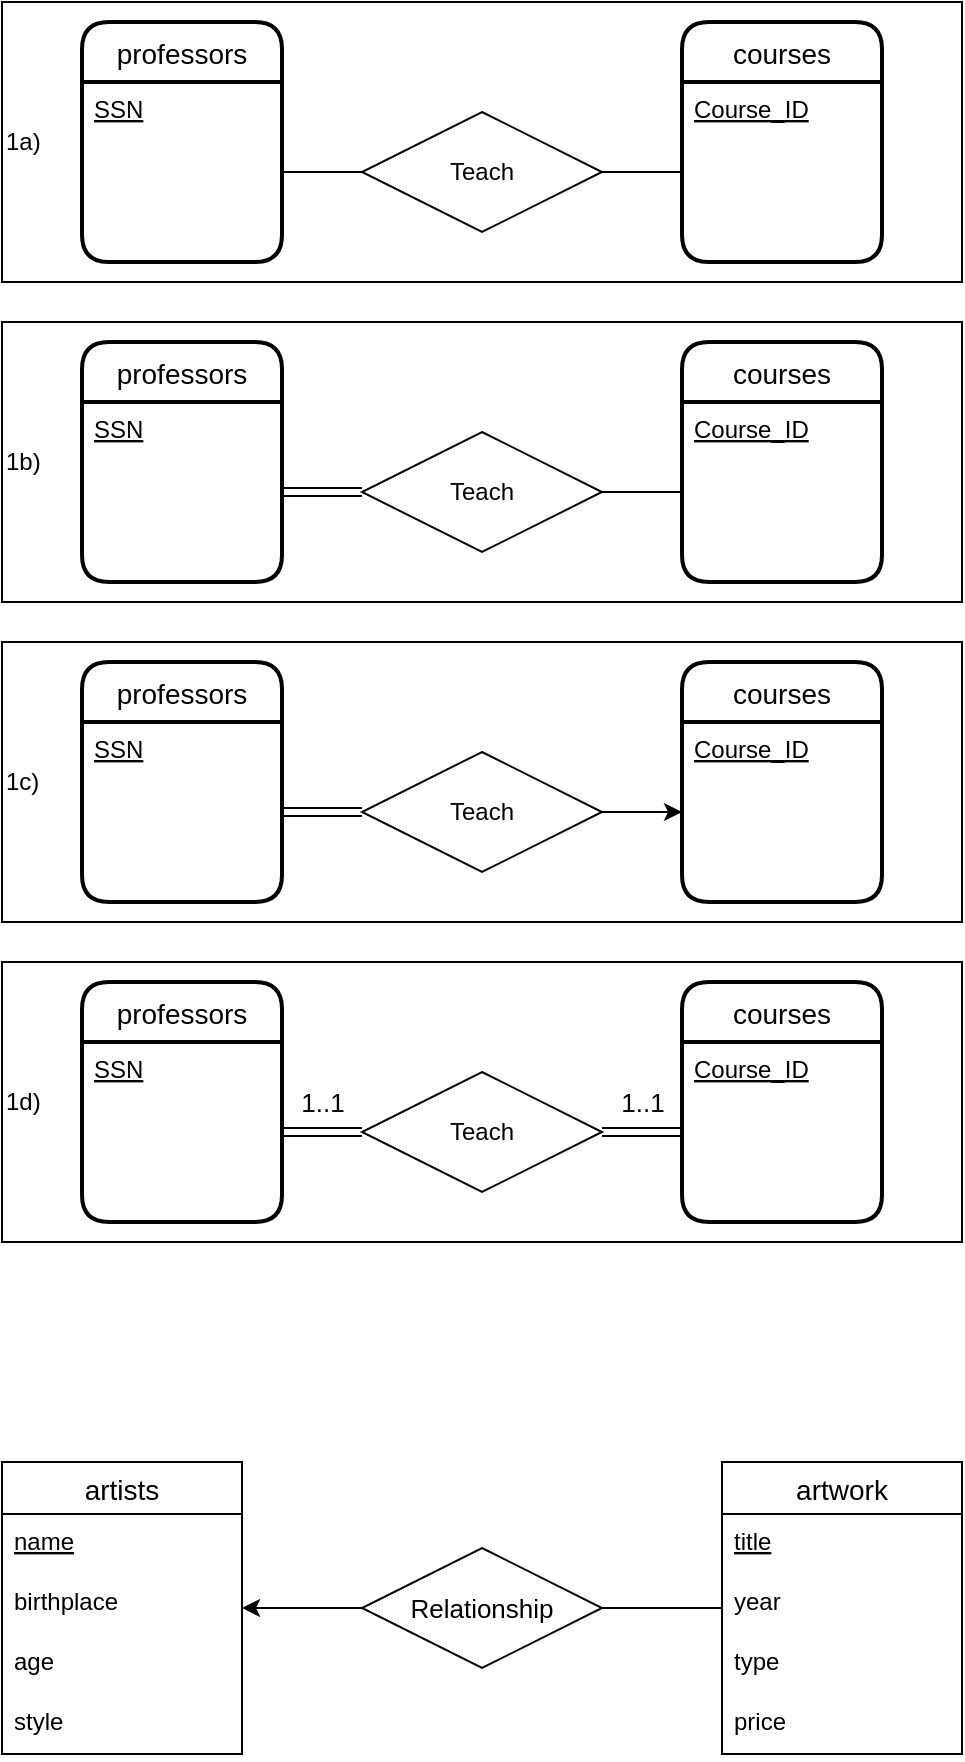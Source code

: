 <mxfile version="17.1.3" type="github">
  <diagram id="fFNyH6TRn0v8eZ1Dh6Cj" name="Page-1">
    <mxGraphModel dx="982" dy="539" grid="1" gridSize="10" guides="1" tooltips="1" connect="1" arrows="1" fold="1" page="1" pageScale="1" pageWidth="850" pageHeight="1100" math="0" shadow="0">
      <root>
        <mxCell id="0" />
        <mxCell id="1" parent="0" />
        <mxCell id="475nKgrvsCNZBqdeuxdX-16" value="&lt;div align=&quot;left&quot;&gt;1a)&lt;/div&gt;" style="rounded=0;whiteSpace=wrap;html=1;fillColor=none;align=left;" vertex="1" parent="1">
          <mxGeometry x="200" y="390" width="480" height="140" as="geometry" />
        </mxCell>
        <mxCell id="475nKgrvsCNZBqdeuxdX-17" value="&lt;div align=&quot;left&quot;&gt;1b)&lt;/div&gt;" style="rounded=0;whiteSpace=wrap;html=1;fillColor=none;align=left;" vertex="1" parent="1">
          <mxGeometry x="200" y="550" width="480" height="140" as="geometry" />
        </mxCell>
        <mxCell id="475nKgrvsCNZBqdeuxdX-1" value="professors" style="swimlane;childLayout=stackLayout;horizontal=1;startSize=30;horizontalStack=0;rounded=1;fontSize=14;fontStyle=0;strokeWidth=2;resizeParent=0;resizeLast=1;shadow=0;dashed=0;align=center;" vertex="1" parent="1">
          <mxGeometry x="240" y="400" width="100" height="120" as="geometry" />
        </mxCell>
        <mxCell id="475nKgrvsCNZBqdeuxdX-2" value="SSN" style="align=left;strokeColor=none;fillColor=none;spacingLeft=4;fontSize=12;verticalAlign=top;resizable=0;rotatable=0;part=1;fontStyle=4" vertex="1" parent="475nKgrvsCNZBqdeuxdX-1">
          <mxGeometry y="30" width="100" height="90" as="geometry" />
        </mxCell>
        <mxCell id="475nKgrvsCNZBqdeuxdX-3" value="courses" style="swimlane;childLayout=stackLayout;horizontal=1;startSize=30;horizontalStack=0;rounded=1;fontSize=14;fontStyle=0;strokeWidth=2;resizeParent=0;resizeLast=1;shadow=0;dashed=0;align=center;" vertex="1" parent="1">
          <mxGeometry x="540" y="400" width="100" height="120" as="geometry" />
        </mxCell>
        <mxCell id="475nKgrvsCNZBqdeuxdX-4" value="Course_ID" style="align=left;strokeColor=none;fillColor=none;spacingLeft=4;fontSize=12;verticalAlign=top;resizable=0;rotatable=0;part=1;fontStyle=4" vertex="1" parent="475nKgrvsCNZBqdeuxdX-3">
          <mxGeometry y="30" width="100" height="90" as="geometry" />
        </mxCell>
        <mxCell id="475nKgrvsCNZBqdeuxdX-5" value="Teach" style="shape=rhombus;perimeter=rhombusPerimeter;whiteSpace=wrap;html=1;align=center;" vertex="1" parent="1">
          <mxGeometry x="380" y="445" width="120" height="60" as="geometry" />
        </mxCell>
        <mxCell id="475nKgrvsCNZBqdeuxdX-7" style="edgeStyle=orthogonalEdgeStyle;rounded=0;orthogonalLoop=1;jettySize=auto;html=1;endArrow=none;endFill=0;" edge="1" parent="1" source="475nKgrvsCNZBqdeuxdX-2" target="475nKgrvsCNZBqdeuxdX-5">
          <mxGeometry relative="1" as="geometry" />
        </mxCell>
        <mxCell id="475nKgrvsCNZBqdeuxdX-8" style="edgeStyle=orthogonalEdgeStyle;rounded=0;orthogonalLoop=1;jettySize=auto;html=1;entryX=1;entryY=0.5;entryDx=0;entryDy=0;endArrow=none;endFill=0;" edge="1" parent="1" source="475nKgrvsCNZBqdeuxdX-4" target="475nKgrvsCNZBqdeuxdX-5">
          <mxGeometry relative="1" as="geometry" />
        </mxCell>
        <mxCell id="475nKgrvsCNZBqdeuxdX-9" value="professors" style="swimlane;childLayout=stackLayout;horizontal=1;startSize=30;horizontalStack=0;rounded=1;fontSize=14;fontStyle=0;strokeWidth=2;resizeParent=0;resizeLast=1;shadow=0;dashed=0;align=center;" vertex="1" parent="1">
          <mxGeometry x="240" y="560" width="100" height="120" as="geometry" />
        </mxCell>
        <mxCell id="475nKgrvsCNZBqdeuxdX-10" value="SSN" style="align=left;strokeColor=none;fillColor=none;spacingLeft=4;fontSize=12;verticalAlign=top;resizable=0;rotatable=0;part=1;fontStyle=4" vertex="1" parent="475nKgrvsCNZBqdeuxdX-9">
          <mxGeometry y="30" width="100" height="90" as="geometry" />
        </mxCell>
        <mxCell id="475nKgrvsCNZBqdeuxdX-11" value="courses" style="swimlane;childLayout=stackLayout;horizontal=1;startSize=30;horizontalStack=0;rounded=1;fontSize=14;fontStyle=0;strokeWidth=2;resizeParent=0;resizeLast=1;shadow=0;dashed=0;align=center;" vertex="1" parent="1">
          <mxGeometry x="540" y="560" width="100" height="120" as="geometry" />
        </mxCell>
        <mxCell id="475nKgrvsCNZBqdeuxdX-12" value="Course_ID" style="align=left;strokeColor=none;fillColor=none;spacingLeft=4;fontSize=12;verticalAlign=top;resizable=0;rotatable=0;part=1;fontStyle=4" vertex="1" parent="475nKgrvsCNZBqdeuxdX-11">
          <mxGeometry y="30" width="100" height="90" as="geometry" />
        </mxCell>
        <mxCell id="475nKgrvsCNZBqdeuxdX-13" value="Teach" style="shape=rhombus;perimeter=rhombusPerimeter;whiteSpace=wrap;html=1;align=center;" vertex="1" parent="1">
          <mxGeometry x="380" y="605" width="120" height="60" as="geometry" />
        </mxCell>
        <mxCell id="475nKgrvsCNZBqdeuxdX-14" style="edgeStyle=orthogonalEdgeStyle;rounded=0;orthogonalLoop=1;jettySize=auto;html=1;endArrow=none;endFill=0;shape=link;" edge="1" parent="1" source="475nKgrvsCNZBqdeuxdX-10" target="475nKgrvsCNZBqdeuxdX-13">
          <mxGeometry relative="1" as="geometry" />
        </mxCell>
        <mxCell id="475nKgrvsCNZBqdeuxdX-15" style="edgeStyle=orthogonalEdgeStyle;rounded=0;orthogonalLoop=1;jettySize=auto;html=1;entryX=1;entryY=0.5;entryDx=0;entryDy=0;endArrow=none;endFill=0;" edge="1" parent="1" source="475nKgrvsCNZBqdeuxdX-12" target="475nKgrvsCNZBqdeuxdX-13">
          <mxGeometry relative="1" as="geometry" />
        </mxCell>
        <mxCell id="475nKgrvsCNZBqdeuxdX-18" value="&lt;div align=&quot;left&quot;&gt;1c)&lt;/div&gt;" style="rounded=0;whiteSpace=wrap;html=1;fillColor=none;align=left;" vertex="1" parent="1">
          <mxGeometry x="200" y="710" width="480" height="140" as="geometry" />
        </mxCell>
        <mxCell id="475nKgrvsCNZBqdeuxdX-19" value="professors" style="swimlane;childLayout=stackLayout;horizontal=1;startSize=30;horizontalStack=0;rounded=1;fontSize=14;fontStyle=0;strokeWidth=2;resizeParent=0;resizeLast=1;shadow=0;dashed=0;align=center;" vertex="1" parent="1">
          <mxGeometry x="240" y="720" width="100" height="120" as="geometry" />
        </mxCell>
        <mxCell id="475nKgrvsCNZBqdeuxdX-20" value="SSN" style="align=left;strokeColor=none;fillColor=none;spacingLeft=4;fontSize=12;verticalAlign=top;resizable=0;rotatable=0;part=1;fontStyle=4" vertex="1" parent="475nKgrvsCNZBqdeuxdX-19">
          <mxGeometry y="30" width="100" height="90" as="geometry" />
        </mxCell>
        <mxCell id="475nKgrvsCNZBqdeuxdX-21" value="courses" style="swimlane;childLayout=stackLayout;horizontal=1;startSize=30;horizontalStack=0;rounded=1;fontSize=14;fontStyle=0;strokeWidth=2;resizeParent=0;resizeLast=1;shadow=0;dashed=0;align=center;" vertex="1" parent="1">
          <mxGeometry x="540" y="720" width="100" height="120" as="geometry" />
        </mxCell>
        <mxCell id="475nKgrvsCNZBqdeuxdX-22" value="Course_ID" style="align=left;strokeColor=none;fillColor=none;spacingLeft=4;fontSize=12;verticalAlign=top;resizable=0;rotatable=0;part=1;fontStyle=4" vertex="1" parent="475nKgrvsCNZBqdeuxdX-21">
          <mxGeometry y="30" width="100" height="90" as="geometry" />
        </mxCell>
        <mxCell id="475nKgrvsCNZBqdeuxdX-23" value="Teach" style="shape=rhombus;perimeter=rhombusPerimeter;whiteSpace=wrap;html=1;align=center;" vertex="1" parent="1">
          <mxGeometry x="380" y="765" width="120" height="60" as="geometry" />
        </mxCell>
        <mxCell id="475nKgrvsCNZBqdeuxdX-24" style="edgeStyle=orthogonalEdgeStyle;rounded=0;orthogonalLoop=1;jettySize=auto;html=1;endArrow=none;endFill=0;shape=link;" edge="1" parent="1" source="475nKgrvsCNZBqdeuxdX-20" target="475nKgrvsCNZBqdeuxdX-23">
          <mxGeometry relative="1" as="geometry" />
        </mxCell>
        <mxCell id="475nKgrvsCNZBqdeuxdX-25" style="edgeStyle=orthogonalEdgeStyle;rounded=0;orthogonalLoop=1;jettySize=auto;html=1;entryX=1;entryY=0.5;entryDx=0;entryDy=0;endArrow=none;endFill=0;startArrow=classic;startFill=1;" edge="1" parent="1" source="475nKgrvsCNZBqdeuxdX-22" target="475nKgrvsCNZBqdeuxdX-23">
          <mxGeometry relative="1" as="geometry" />
        </mxCell>
        <mxCell id="475nKgrvsCNZBqdeuxdX-26" value="&lt;div align=&quot;left&quot;&gt;1d)&lt;/div&gt;" style="rounded=0;whiteSpace=wrap;html=1;fillColor=none;align=left;" vertex="1" parent="1">
          <mxGeometry x="200" y="870" width="480" height="140" as="geometry" />
        </mxCell>
        <mxCell id="475nKgrvsCNZBqdeuxdX-27" value="professors" style="swimlane;childLayout=stackLayout;horizontal=1;startSize=30;horizontalStack=0;rounded=1;fontSize=14;fontStyle=0;strokeWidth=2;resizeParent=0;resizeLast=1;shadow=0;dashed=0;align=center;" vertex="1" parent="1">
          <mxGeometry x="240" y="880" width="100" height="120" as="geometry" />
        </mxCell>
        <mxCell id="475nKgrvsCNZBqdeuxdX-28" value="SSN" style="align=left;strokeColor=none;fillColor=none;spacingLeft=4;fontSize=12;verticalAlign=top;resizable=0;rotatable=0;part=1;fontStyle=4" vertex="1" parent="475nKgrvsCNZBqdeuxdX-27">
          <mxGeometry y="30" width="100" height="90" as="geometry" />
        </mxCell>
        <mxCell id="475nKgrvsCNZBqdeuxdX-29" value="courses" style="swimlane;childLayout=stackLayout;horizontal=1;startSize=30;horizontalStack=0;rounded=1;fontSize=14;fontStyle=0;strokeWidth=2;resizeParent=0;resizeLast=1;shadow=0;dashed=0;align=center;" vertex="1" parent="1">
          <mxGeometry x="540" y="880" width="100" height="120" as="geometry" />
        </mxCell>
        <mxCell id="475nKgrvsCNZBqdeuxdX-30" value="Course_ID" style="align=left;strokeColor=none;fillColor=none;spacingLeft=4;fontSize=12;verticalAlign=top;resizable=0;rotatable=0;part=1;fontStyle=4" vertex="1" parent="475nKgrvsCNZBqdeuxdX-29">
          <mxGeometry y="30" width="100" height="90" as="geometry" />
        </mxCell>
        <mxCell id="475nKgrvsCNZBqdeuxdX-31" value="Teach" style="shape=rhombus;perimeter=rhombusPerimeter;whiteSpace=wrap;html=1;align=center;" vertex="1" parent="1">
          <mxGeometry x="380" y="925" width="120" height="60" as="geometry" />
        </mxCell>
        <mxCell id="475nKgrvsCNZBqdeuxdX-32" style="edgeStyle=orthogonalEdgeStyle;rounded=0;orthogonalLoop=1;jettySize=auto;html=1;endArrow=none;endFill=0;startArrow=classic;startFill=1;shape=link;" edge="1" parent="1" source="475nKgrvsCNZBqdeuxdX-28" target="475nKgrvsCNZBqdeuxdX-31">
          <mxGeometry relative="1" as="geometry" />
        </mxCell>
        <mxCell id="475nKgrvsCNZBqdeuxdX-34" value="1..1" style="edgeLabel;html=1;align=center;verticalAlign=middle;resizable=0;points=[];fontSize=13;" vertex="1" connectable="0" parent="475nKgrvsCNZBqdeuxdX-32">
          <mxGeometry x="0.233" relative="1" as="geometry">
            <mxPoint x="-5" y="-15" as="offset" />
          </mxGeometry>
        </mxCell>
        <mxCell id="475nKgrvsCNZBqdeuxdX-33" style="edgeStyle=orthogonalEdgeStyle;rounded=0;orthogonalLoop=1;jettySize=auto;html=1;entryX=1;entryY=0.5;entryDx=0;entryDy=0;endArrow=none;endFill=0;startArrow=classic;startFill=1;shape=link;" edge="1" parent="1" source="475nKgrvsCNZBqdeuxdX-30" target="475nKgrvsCNZBqdeuxdX-31">
          <mxGeometry relative="1" as="geometry" />
        </mxCell>
        <mxCell id="475nKgrvsCNZBqdeuxdX-35" value="1..1" style="edgeLabel;html=1;align=center;verticalAlign=middle;resizable=0;points=[];fontSize=13;" vertex="1" connectable="0" parent="475nKgrvsCNZBqdeuxdX-33">
          <mxGeometry x="0.243" y="4" relative="1" as="geometry">
            <mxPoint x="5" y="-19" as="offset" />
          </mxGeometry>
        </mxCell>
        <mxCell id="475nKgrvsCNZBqdeuxdX-51" style="edgeStyle=orthogonalEdgeStyle;rounded=0;orthogonalLoop=1;jettySize=auto;html=1;entryX=0;entryY=0.5;entryDx=0;entryDy=0;fontSize=13;startArrow=classic;startFill=1;endArrow=none;endFill=0;strokeColor=default;" edge="1" parent="1" source="475nKgrvsCNZBqdeuxdX-40" target="475nKgrvsCNZBqdeuxdX-50">
          <mxGeometry relative="1" as="geometry" />
        </mxCell>
        <mxCell id="475nKgrvsCNZBqdeuxdX-40" value="artists" style="swimlane;fontStyle=0;childLayout=stackLayout;horizontal=1;startSize=26;horizontalStack=0;resizeParent=1;resizeParentMax=0;resizeLast=0;collapsible=1;marginBottom=0;align=center;fontSize=14;fillColor=none;" vertex="1" parent="1">
          <mxGeometry x="200" y="1120" width="120" height="146" as="geometry">
            <mxRectangle x="220" y="1120" width="70" height="26" as="alternateBounds" />
          </mxGeometry>
        </mxCell>
        <mxCell id="475nKgrvsCNZBqdeuxdX-41" value="name" style="text;strokeColor=none;fillColor=none;spacingLeft=4;spacingRight=4;overflow=hidden;rotatable=0;points=[[0,0.5],[1,0.5]];portConstraint=eastwest;fontSize=12;fontStyle=4" vertex="1" parent="475nKgrvsCNZBqdeuxdX-40">
          <mxGeometry y="26" width="120" height="30" as="geometry" />
        </mxCell>
        <mxCell id="475nKgrvsCNZBqdeuxdX-42" value="birthplace" style="text;strokeColor=none;fillColor=none;spacingLeft=4;spacingRight=4;overflow=hidden;rotatable=0;points=[[0,0.5],[1,0.5]];portConstraint=eastwest;fontSize=12;" vertex="1" parent="475nKgrvsCNZBqdeuxdX-40">
          <mxGeometry y="56" width="120" height="30" as="geometry" />
        </mxCell>
        <mxCell id="475nKgrvsCNZBqdeuxdX-43" value="age" style="text;strokeColor=none;fillColor=none;spacingLeft=4;spacingRight=4;overflow=hidden;rotatable=0;points=[[0,0.5],[1,0.5]];portConstraint=eastwest;fontSize=12;" vertex="1" parent="475nKgrvsCNZBqdeuxdX-40">
          <mxGeometry y="86" width="120" height="30" as="geometry" />
        </mxCell>
        <mxCell id="475nKgrvsCNZBqdeuxdX-44" value="style" style="text;strokeColor=none;fillColor=none;spacingLeft=4;spacingRight=4;overflow=hidden;rotatable=0;points=[[0,0.5],[1,0.5]];portConstraint=eastwest;fontSize=12;" vertex="1" parent="475nKgrvsCNZBqdeuxdX-40">
          <mxGeometry y="116" width="120" height="30" as="geometry" />
        </mxCell>
        <mxCell id="475nKgrvsCNZBqdeuxdX-52" style="edgeStyle=orthogonalEdgeStyle;rounded=0;orthogonalLoop=1;jettySize=auto;html=1;entryX=1;entryY=0.5;entryDx=0;entryDy=0;fontSize=13;startArrow=none;startFill=0;endArrow=none;endFill=0;strokeColor=default;" edge="1" parent="1" source="475nKgrvsCNZBqdeuxdX-45" target="475nKgrvsCNZBqdeuxdX-50">
          <mxGeometry relative="1" as="geometry" />
        </mxCell>
        <mxCell id="475nKgrvsCNZBqdeuxdX-45" value="artwork" style="swimlane;fontStyle=0;childLayout=stackLayout;horizontal=1;startSize=26;horizontalStack=0;resizeParent=1;resizeParentMax=0;resizeLast=0;collapsible=1;marginBottom=0;align=center;fontSize=14;fillColor=none;" vertex="1" parent="1">
          <mxGeometry x="560" y="1120" width="120" height="146" as="geometry">
            <mxRectangle x="220" y="1120" width="70" height="26" as="alternateBounds" />
          </mxGeometry>
        </mxCell>
        <mxCell id="475nKgrvsCNZBqdeuxdX-46" value="title" style="text;strokeColor=none;fillColor=none;spacingLeft=4;spacingRight=4;overflow=hidden;rotatable=0;points=[[0,0.5],[1,0.5]];portConstraint=eastwest;fontSize=12;fontStyle=4" vertex="1" parent="475nKgrvsCNZBqdeuxdX-45">
          <mxGeometry y="26" width="120" height="30" as="geometry" />
        </mxCell>
        <mxCell id="475nKgrvsCNZBqdeuxdX-47" value="year" style="text;strokeColor=none;fillColor=none;spacingLeft=4;spacingRight=4;overflow=hidden;rotatable=0;points=[[0,0.5],[1,0.5]];portConstraint=eastwest;fontSize=12;" vertex="1" parent="475nKgrvsCNZBqdeuxdX-45">
          <mxGeometry y="56" width="120" height="30" as="geometry" />
        </mxCell>
        <mxCell id="475nKgrvsCNZBqdeuxdX-48" value="type" style="text;strokeColor=none;fillColor=none;spacingLeft=4;spacingRight=4;overflow=hidden;rotatable=0;points=[[0,0.5],[1,0.5]];portConstraint=eastwest;fontSize=12;" vertex="1" parent="475nKgrvsCNZBqdeuxdX-45">
          <mxGeometry y="86" width="120" height="30" as="geometry" />
        </mxCell>
        <mxCell id="475nKgrvsCNZBqdeuxdX-49" value="price" style="text;strokeColor=none;fillColor=none;spacingLeft=4;spacingRight=4;overflow=hidden;rotatable=0;points=[[0,0.5],[1,0.5]];portConstraint=eastwest;fontSize=12;" vertex="1" parent="475nKgrvsCNZBqdeuxdX-45">
          <mxGeometry y="116" width="120" height="30" as="geometry" />
        </mxCell>
        <mxCell id="475nKgrvsCNZBqdeuxdX-50" value="Relationship" style="shape=rhombus;perimeter=rhombusPerimeter;whiteSpace=wrap;html=1;align=center;fontSize=13;fillColor=none;" vertex="1" parent="1">
          <mxGeometry x="380" y="1163" width="120" height="60" as="geometry" />
        </mxCell>
      </root>
    </mxGraphModel>
  </diagram>
</mxfile>
